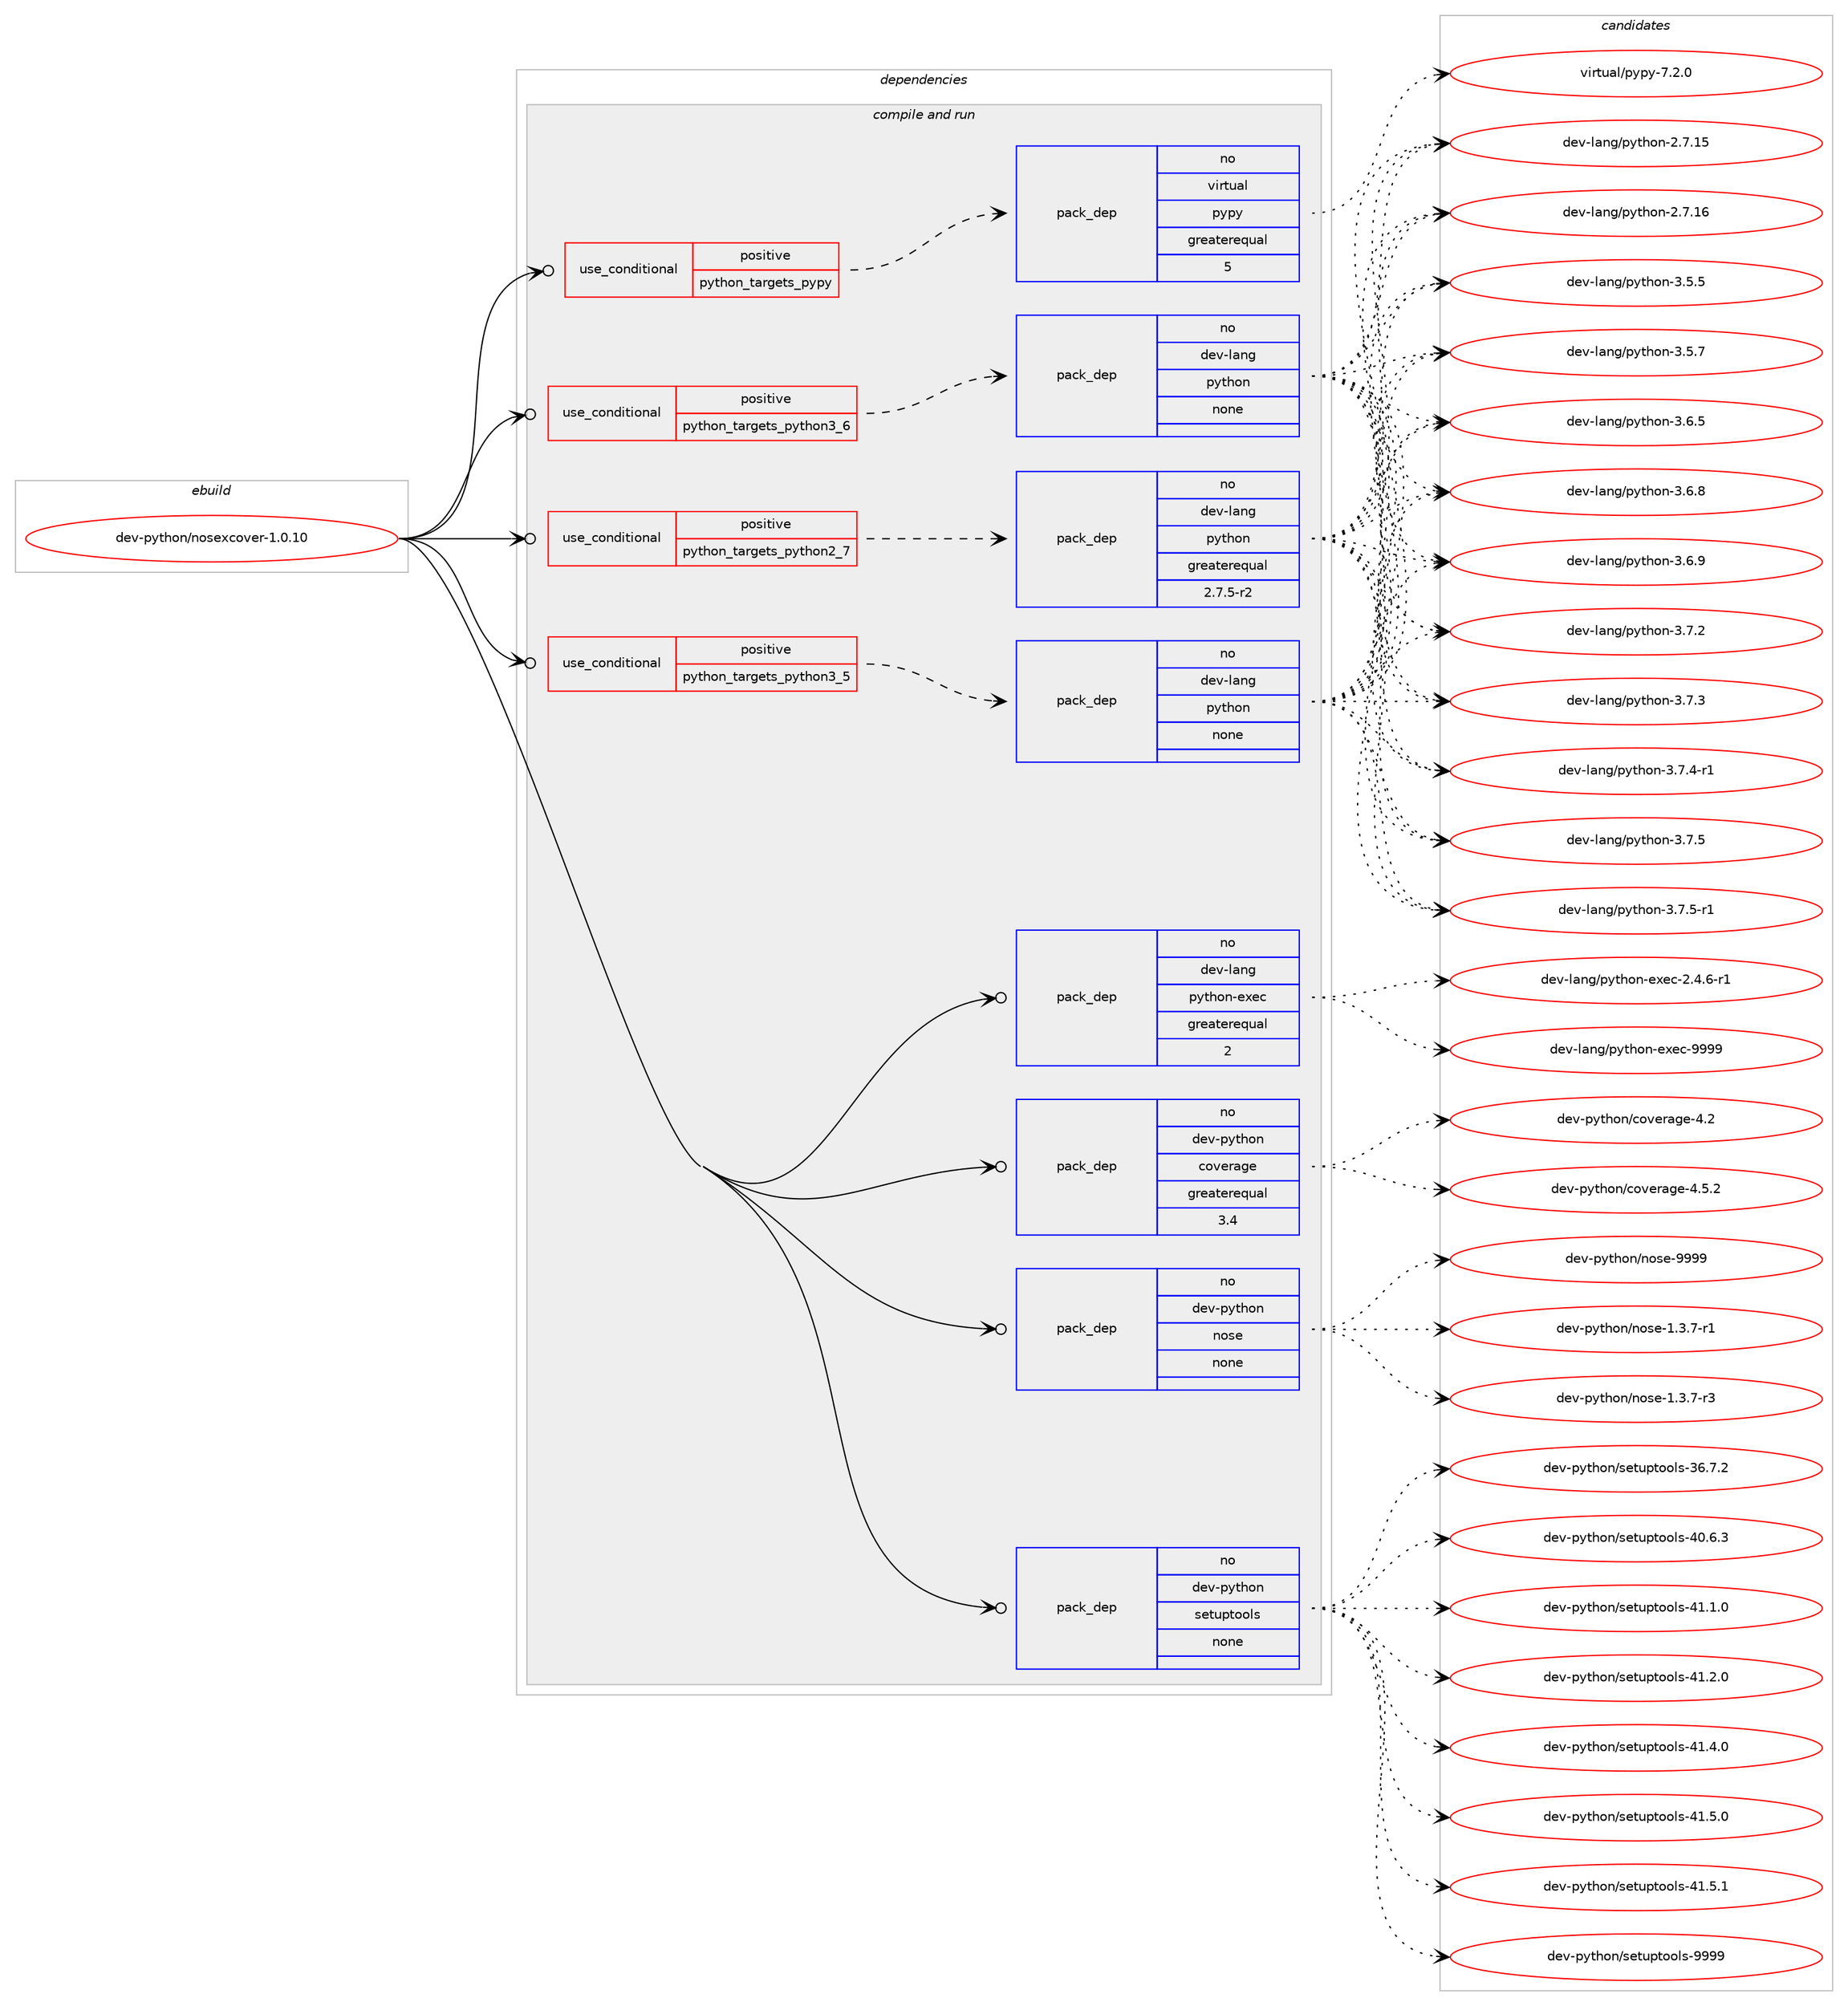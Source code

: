 digraph prolog {

# *************
# Graph options
# *************

newrank=true;
concentrate=true;
compound=true;
graph [rankdir=LR,fontname=Helvetica,fontsize=10,ranksep=1.5];#, ranksep=2.5, nodesep=0.2];
edge  [arrowhead=vee];
node  [fontname=Helvetica,fontsize=10];

# **********
# The ebuild
# **********

subgraph cluster_leftcol {
color=gray;
rank=same;
label=<<i>ebuild</i>>;
id [label="dev-python/nosexcover-1.0.10", color=red, width=4, href="../dev-python/nosexcover-1.0.10.svg"];
}

# ****************
# The dependencies
# ****************

subgraph cluster_midcol {
color=gray;
label=<<i>dependencies</i>>;
subgraph cluster_compile {
fillcolor="#eeeeee";
style=filled;
label=<<i>compile</i>>;
}
subgraph cluster_compileandrun {
fillcolor="#eeeeee";
style=filled;
label=<<i>compile and run</i>>;
subgraph cond143266 {
dependency616979 [label=<<TABLE BORDER="0" CELLBORDER="1" CELLSPACING="0" CELLPADDING="4"><TR><TD ROWSPAN="3" CELLPADDING="10">use_conditional</TD></TR><TR><TD>positive</TD></TR><TR><TD>python_targets_pypy</TD></TR></TABLE>>, shape=none, color=red];
subgraph pack461905 {
dependency616980 [label=<<TABLE BORDER="0" CELLBORDER="1" CELLSPACING="0" CELLPADDING="4" WIDTH="220"><TR><TD ROWSPAN="6" CELLPADDING="30">pack_dep</TD></TR><TR><TD WIDTH="110">no</TD></TR><TR><TD>virtual</TD></TR><TR><TD>pypy</TD></TR><TR><TD>greaterequal</TD></TR><TR><TD>5</TD></TR></TABLE>>, shape=none, color=blue];
}
dependency616979:e -> dependency616980:w [weight=20,style="dashed",arrowhead="vee"];
}
id:e -> dependency616979:w [weight=20,style="solid",arrowhead="odotvee"];
subgraph cond143267 {
dependency616981 [label=<<TABLE BORDER="0" CELLBORDER="1" CELLSPACING="0" CELLPADDING="4"><TR><TD ROWSPAN="3" CELLPADDING="10">use_conditional</TD></TR><TR><TD>positive</TD></TR><TR><TD>python_targets_python2_7</TD></TR></TABLE>>, shape=none, color=red];
subgraph pack461906 {
dependency616982 [label=<<TABLE BORDER="0" CELLBORDER="1" CELLSPACING="0" CELLPADDING="4" WIDTH="220"><TR><TD ROWSPAN="6" CELLPADDING="30">pack_dep</TD></TR><TR><TD WIDTH="110">no</TD></TR><TR><TD>dev-lang</TD></TR><TR><TD>python</TD></TR><TR><TD>greaterequal</TD></TR><TR><TD>2.7.5-r2</TD></TR></TABLE>>, shape=none, color=blue];
}
dependency616981:e -> dependency616982:w [weight=20,style="dashed",arrowhead="vee"];
}
id:e -> dependency616981:w [weight=20,style="solid",arrowhead="odotvee"];
subgraph cond143268 {
dependency616983 [label=<<TABLE BORDER="0" CELLBORDER="1" CELLSPACING="0" CELLPADDING="4"><TR><TD ROWSPAN="3" CELLPADDING="10">use_conditional</TD></TR><TR><TD>positive</TD></TR><TR><TD>python_targets_python3_5</TD></TR></TABLE>>, shape=none, color=red];
subgraph pack461907 {
dependency616984 [label=<<TABLE BORDER="0" CELLBORDER="1" CELLSPACING="0" CELLPADDING="4" WIDTH="220"><TR><TD ROWSPAN="6" CELLPADDING="30">pack_dep</TD></TR><TR><TD WIDTH="110">no</TD></TR><TR><TD>dev-lang</TD></TR><TR><TD>python</TD></TR><TR><TD>none</TD></TR><TR><TD></TD></TR></TABLE>>, shape=none, color=blue];
}
dependency616983:e -> dependency616984:w [weight=20,style="dashed",arrowhead="vee"];
}
id:e -> dependency616983:w [weight=20,style="solid",arrowhead="odotvee"];
subgraph cond143269 {
dependency616985 [label=<<TABLE BORDER="0" CELLBORDER="1" CELLSPACING="0" CELLPADDING="4"><TR><TD ROWSPAN="3" CELLPADDING="10">use_conditional</TD></TR><TR><TD>positive</TD></TR><TR><TD>python_targets_python3_6</TD></TR></TABLE>>, shape=none, color=red];
subgraph pack461908 {
dependency616986 [label=<<TABLE BORDER="0" CELLBORDER="1" CELLSPACING="0" CELLPADDING="4" WIDTH="220"><TR><TD ROWSPAN="6" CELLPADDING="30">pack_dep</TD></TR><TR><TD WIDTH="110">no</TD></TR><TR><TD>dev-lang</TD></TR><TR><TD>python</TD></TR><TR><TD>none</TD></TR><TR><TD></TD></TR></TABLE>>, shape=none, color=blue];
}
dependency616985:e -> dependency616986:w [weight=20,style="dashed",arrowhead="vee"];
}
id:e -> dependency616985:w [weight=20,style="solid",arrowhead="odotvee"];
subgraph pack461909 {
dependency616987 [label=<<TABLE BORDER="0" CELLBORDER="1" CELLSPACING="0" CELLPADDING="4" WIDTH="220"><TR><TD ROWSPAN="6" CELLPADDING="30">pack_dep</TD></TR><TR><TD WIDTH="110">no</TD></TR><TR><TD>dev-lang</TD></TR><TR><TD>python-exec</TD></TR><TR><TD>greaterequal</TD></TR><TR><TD>2</TD></TR></TABLE>>, shape=none, color=blue];
}
id:e -> dependency616987:w [weight=20,style="solid",arrowhead="odotvee"];
subgraph pack461910 {
dependency616988 [label=<<TABLE BORDER="0" CELLBORDER="1" CELLSPACING="0" CELLPADDING="4" WIDTH="220"><TR><TD ROWSPAN="6" CELLPADDING="30">pack_dep</TD></TR><TR><TD WIDTH="110">no</TD></TR><TR><TD>dev-python</TD></TR><TR><TD>coverage</TD></TR><TR><TD>greaterequal</TD></TR><TR><TD>3.4</TD></TR></TABLE>>, shape=none, color=blue];
}
id:e -> dependency616988:w [weight=20,style="solid",arrowhead="odotvee"];
subgraph pack461911 {
dependency616989 [label=<<TABLE BORDER="0" CELLBORDER="1" CELLSPACING="0" CELLPADDING="4" WIDTH="220"><TR><TD ROWSPAN="6" CELLPADDING="30">pack_dep</TD></TR><TR><TD WIDTH="110">no</TD></TR><TR><TD>dev-python</TD></TR><TR><TD>nose</TD></TR><TR><TD>none</TD></TR><TR><TD></TD></TR></TABLE>>, shape=none, color=blue];
}
id:e -> dependency616989:w [weight=20,style="solid",arrowhead="odotvee"];
subgraph pack461912 {
dependency616990 [label=<<TABLE BORDER="0" CELLBORDER="1" CELLSPACING="0" CELLPADDING="4" WIDTH="220"><TR><TD ROWSPAN="6" CELLPADDING="30">pack_dep</TD></TR><TR><TD WIDTH="110">no</TD></TR><TR><TD>dev-python</TD></TR><TR><TD>setuptools</TD></TR><TR><TD>none</TD></TR><TR><TD></TD></TR></TABLE>>, shape=none, color=blue];
}
id:e -> dependency616990:w [weight=20,style="solid",arrowhead="odotvee"];
}
subgraph cluster_run {
fillcolor="#eeeeee";
style=filled;
label=<<i>run</i>>;
}
}

# **************
# The candidates
# **************

subgraph cluster_choices {
rank=same;
color=gray;
label=<<i>candidates</i>>;

subgraph choice461905 {
color=black;
nodesep=1;
choice1181051141161179710847112121112121455546504648 [label="virtual/pypy-7.2.0", color=red, width=4,href="../virtual/pypy-7.2.0.svg"];
dependency616980:e -> choice1181051141161179710847112121112121455546504648:w [style=dotted,weight="100"];
}
subgraph choice461906 {
color=black;
nodesep=1;
choice10010111845108971101034711212111610411111045504655464953 [label="dev-lang/python-2.7.15", color=red, width=4,href="../dev-lang/python-2.7.15.svg"];
choice10010111845108971101034711212111610411111045504655464954 [label="dev-lang/python-2.7.16", color=red, width=4,href="../dev-lang/python-2.7.16.svg"];
choice100101118451089711010347112121116104111110455146534653 [label="dev-lang/python-3.5.5", color=red, width=4,href="../dev-lang/python-3.5.5.svg"];
choice100101118451089711010347112121116104111110455146534655 [label="dev-lang/python-3.5.7", color=red, width=4,href="../dev-lang/python-3.5.7.svg"];
choice100101118451089711010347112121116104111110455146544653 [label="dev-lang/python-3.6.5", color=red, width=4,href="../dev-lang/python-3.6.5.svg"];
choice100101118451089711010347112121116104111110455146544656 [label="dev-lang/python-3.6.8", color=red, width=4,href="../dev-lang/python-3.6.8.svg"];
choice100101118451089711010347112121116104111110455146544657 [label="dev-lang/python-3.6.9", color=red, width=4,href="../dev-lang/python-3.6.9.svg"];
choice100101118451089711010347112121116104111110455146554650 [label="dev-lang/python-3.7.2", color=red, width=4,href="../dev-lang/python-3.7.2.svg"];
choice100101118451089711010347112121116104111110455146554651 [label="dev-lang/python-3.7.3", color=red, width=4,href="../dev-lang/python-3.7.3.svg"];
choice1001011184510897110103471121211161041111104551465546524511449 [label="dev-lang/python-3.7.4-r1", color=red, width=4,href="../dev-lang/python-3.7.4-r1.svg"];
choice100101118451089711010347112121116104111110455146554653 [label="dev-lang/python-3.7.5", color=red, width=4,href="../dev-lang/python-3.7.5.svg"];
choice1001011184510897110103471121211161041111104551465546534511449 [label="dev-lang/python-3.7.5-r1", color=red, width=4,href="../dev-lang/python-3.7.5-r1.svg"];
dependency616982:e -> choice10010111845108971101034711212111610411111045504655464953:w [style=dotted,weight="100"];
dependency616982:e -> choice10010111845108971101034711212111610411111045504655464954:w [style=dotted,weight="100"];
dependency616982:e -> choice100101118451089711010347112121116104111110455146534653:w [style=dotted,weight="100"];
dependency616982:e -> choice100101118451089711010347112121116104111110455146534655:w [style=dotted,weight="100"];
dependency616982:e -> choice100101118451089711010347112121116104111110455146544653:w [style=dotted,weight="100"];
dependency616982:e -> choice100101118451089711010347112121116104111110455146544656:w [style=dotted,weight="100"];
dependency616982:e -> choice100101118451089711010347112121116104111110455146544657:w [style=dotted,weight="100"];
dependency616982:e -> choice100101118451089711010347112121116104111110455146554650:w [style=dotted,weight="100"];
dependency616982:e -> choice100101118451089711010347112121116104111110455146554651:w [style=dotted,weight="100"];
dependency616982:e -> choice1001011184510897110103471121211161041111104551465546524511449:w [style=dotted,weight="100"];
dependency616982:e -> choice100101118451089711010347112121116104111110455146554653:w [style=dotted,weight="100"];
dependency616982:e -> choice1001011184510897110103471121211161041111104551465546534511449:w [style=dotted,weight="100"];
}
subgraph choice461907 {
color=black;
nodesep=1;
choice10010111845108971101034711212111610411111045504655464953 [label="dev-lang/python-2.7.15", color=red, width=4,href="../dev-lang/python-2.7.15.svg"];
choice10010111845108971101034711212111610411111045504655464954 [label="dev-lang/python-2.7.16", color=red, width=4,href="../dev-lang/python-2.7.16.svg"];
choice100101118451089711010347112121116104111110455146534653 [label="dev-lang/python-3.5.5", color=red, width=4,href="../dev-lang/python-3.5.5.svg"];
choice100101118451089711010347112121116104111110455146534655 [label="dev-lang/python-3.5.7", color=red, width=4,href="../dev-lang/python-3.5.7.svg"];
choice100101118451089711010347112121116104111110455146544653 [label="dev-lang/python-3.6.5", color=red, width=4,href="../dev-lang/python-3.6.5.svg"];
choice100101118451089711010347112121116104111110455146544656 [label="dev-lang/python-3.6.8", color=red, width=4,href="../dev-lang/python-3.6.8.svg"];
choice100101118451089711010347112121116104111110455146544657 [label="dev-lang/python-3.6.9", color=red, width=4,href="../dev-lang/python-3.6.9.svg"];
choice100101118451089711010347112121116104111110455146554650 [label="dev-lang/python-3.7.2", color=red, width=4,href="../dev-lang/python-3.7.2.svg"];
choice100101118451089711010347112121116104111110455146554651 [label="dev-lang/python-3.7.3", color=red, width=4,href="../dev-lang/python-3.7.3.svg"];
choice1001011184510897110103471121211161041111104551465546524511449 [label="dev-lang/python-3.7.4-r1", color=red, width=4,href="../dev-lang/python-3.7.4-r1.svg"];
choice100101118451089711010347112121116104111110455146554653 [label="dev-lang/python-3.7.5", color=red, width=4,href="../dev-lang/python-3.7.5.svg"];
choice1001011184510897110103471121211161041111104551465546534511449 [label="dev-lang/python-3.7.5-r1", color=red, width=4,href="../dev-lang/python-3.7.5-r1.svg"];
dependency616984:e -> choice10010111845108971101034711212111610411111045504655464953:w [style=dotted,weight="100"];
dependency616984:e -> choice10010111845108971101034711212111610411111045504655464954:w [style=dotted,weight="100"];
dependency616984:e -> choice100101118451089711010347112121116104111110455146534653:w [style=dotted,weight="100"];
dependency616984:e -> choice100101118451089711010347112121116104111110455146534655:w [style=dotted,weight="100"];
dependency616984:e -> choice100101118451089711010347112121116104111110455146544653:w [style=dotted,weight="100"];
dependency616984:e -> choice100101118451089711010347112121116104111110455146544656:w [style=dotted,weight="100"];
dependency616984:e -> choice100101118451089711010347112121116104111110455146544657:w [style=dotted,weight="100"];
dependency616984:e -> choice100101118451089711010347112121116104111110455146554650:w [style=dotted,weight="100"];
dependency616984:e -> choice100101118451089711010347112121116104111110455146554651:w [style=dotted,weight="100"];
dependency616984:e -> choice1001011184510897110103471121211161041111104551465546524511449:w [style=dotted,weight="100"];
dependency616984:e -> choice100101118451089711010347112121116104111110455146554653:w [style=dotted,weight="100"];
dependency616984:e -> choice1001011184510897110103471121211161041111104551465546534511449:w [style=dotted,weight="100"];
}
subgraph choice461908 {
color=black;
nodesep=1;
choice10010111845108971101034711212111610411111045504655464953 [label="dev-lang/python-2.7.15", color=red, width=4,href="../dev-lang/python-2.7.15.svg"];
choice10010111845108971101034711212111610411111045504655464954 [label="dev-lang/python-2.7.16", color=red, width=4,href="../dev-lang/python-2.7.16.svg"];
choice100101118451089711010347112121116104111110455146534653 [label="dev-lang/python-3.5.5", color=red, width=4,href="../dev-lang/python-3.5.5.svg"];
choice100101118451089711010347112121116104111110455146534655 [label="dev-lang/python-3.5.7", color=red, width=4,href="../dev-lang/python-3.5.7.svg"];
choice100101118451089711010347112121116104111110455146544653 [label="dev-lang/python-3.6.5", color=red, width=4,href="../dev-lang/python-3.6.5.svg"];
choice100101118451089711010347112121116104111110455146544656 [label="dev-lang/python-3.6.8", color=red, width=4,href="../dev-lang/python-3.6.8.svg"];
choice100101118451089711010347112121116104111110455146544657 [label="dev-lang/python-3.6.9", color=red, width=4,href="../dev-lang/python-3.6.9.svg"];
choice100101118451089711010347112121116104111110455146554650 [label="dev-lang/python-3.7.2", color=red, width=4,href="../dev-lang/python-3.7.2.svg"];
choice100101118451089711010347112121116104111110455146554651 [label="dev-lang/python-3.7.3", color=red, width=4,href="../dev-lang/python-3.7.3.svg"];
choice1001011184510897110103471121211161041111104551465546524511449 [label="dev-lang/python-3.7.4-r1", color=red, width=4,href="../dev-lang/python-3.7.4-r1.svg"];
choice100101118451089711010347112121116104111110455146554653 [label="dev-lang/python-3.7.5", color=red, width=4,href="../dev-lang/python-3.7.5.svg"];
choice1001011184510897110103471121211161041111104551465546534511449 [label="dev-lang/python-3.7.5-r1", color=red, width=4,href="../dev-lang/python-3.7.5-r1.svg"];
dependency616986:e -> choice10010111845108971101034711212111610411111045504655464953:w [style=dotted,weight="100"];
dependency616986:e -> choice10010111845108971101034711212111610411111045504655464954:w [style=dotted,weight="100"];
dependency616986:e -> choice100101118451089711010347112121116104111110455146534653:w [style=dotted,weight="100"];
dependency616986:e -> choice100101118451089711010347112121116104111110455146534655:w [style=dotted,weight="100"];
dependency616986:e -> choice100101118451089711010347112121116104111110455146544653:w [style=dotted,weight="100"];
dependency616986:e -> choice100101118451089711010347112121116104111110455146544656:w [style=dotted,weight="100"];
dependency616986:e -> choice100101118451089711010347112121116104111110455146544657:w [style=dotted,weight="100"];
dependency616986:e -> choice100101118451089711010347112121116104111110455146554650:w [style=dotted,weight="100"];
dependency616986:e -> choice100101118451089711010347112121116104111110455146554651:w [style=dotted,weight="100"];
dependency616986:e -> choice1001011184510897110103471121211161041111104551465546524511449:w [style=dotted,weight="100"];
dependency616986:e -> choice100101118451089711010347112121116104111110455146554653:w [style=dotted,weight="100"];
dependency616986:e -> choice1001011184510897110103471121211161041111104551465546534511449:w [style=dotted,weight="100"];
}
subgraph choice461909 {
color=black;
nodesep=1;
choice10010111845108971101034711212111610411111045101120101994550465246544511449 [label="dev-lang/python-exec-2.4.6-r1", color=red, width=4,href="../dev-lang/python-exec-2.4.6-r1.svg"];
choice10010111845108971101034711212111610411111045101120101994557575757 [label="dev-lang/python-exec-9999", color=red, width=4,href="../dev-lang/python-exec-9999.svg"];
dependency616987:e -> choice10010111845108971101034711212111610411111045101120101994550465246544511449:w [style=dotted,weight="100"];
dependency616987:e -> choice10010111845108971101034711212111610411111045101120101994557575757:w [style=dotted,weight="100"];
}
subgraph choice461910 {
color=black;
nodesep=1;
choice1001011184511212111610411111047991111181011149710310145524650 [label="dev-python/coverage-4.2", color=red, width=4,href="../dev-python/coverage-4.2.svg"];
choice10010111845112121116104111110479911111810111497103101455246534650 [label="dev-python/coverage-4.5.2", color=red, width=4,href="../dev-python/coverage-4.5.2.svg"];
dependency616988:e -> choice1001011184511212111610411111047991111181011149710310145524650:w [style=dotted,weight="100"];
dependency616988:e -> choice10010111845112121116104111110479911111810111497103101455246534650:w [style=dotted,weight="100"];
}
subgraph choice461911 {
color=black;
nodesep=1;
choice10010111845112121116104111110471101111151014549465146554511449 [label="dev-python/nose-1.3.7-r1", color=red, width=4,href="../dev-python/nose-1.3.7-r1.svg"];
choice10010111845112121116104111110471101111151014549465146554511451 [label="dev-python/nose-1.3.7-r3", color=red, width=4,href="../dev-python/nose-1.3.7-r3.svg"];
choice10010111845112121116104111110471101111151014557575757 [label="dev-python/nose-9999", color=red, width=4,href="../dev-python/nose-9999.svg"];
dependency616989:e -> choice10010111845112121116104111110471101111151014549465146554511449:w [style=dotted,weight="100"];
dependency616989:e -> choice10010111845112121116104111110471101111151014549465146554511451:w [style=dotted,weight="100"];
dependency616989:e -> choice10010111845112121116104111110471101111151014557575757:w [style=dotted,weight="100"];
}
subgraph choice461912 {
color=black;
nodesep=1;
choice100101118451121211161041111104711510111611711211611111110811545515446554650 [label="dev-python/setuptools-36.7.2", color=red, width=4,href="../dev-python/setuptools-36.7.2.svg"];
choice100101118451121211161041111104711510111611711211611111110811545524846544651 [label="dev-python/setuptools-40.6.3", color=red, width=4,href="../dev-python/setuptools-40.6.3.svg"];
choice100101118451121211161041111104711510111611711211611111110811545524946494648 [label="dev-python/setuptools-41.1.0", color=red, width=4,href="../dev-python/setuptools-41.1.0.svg"];
choice100101118451121211161041111104711510111611711211611111110811545524946504648 [label="dev-python/setuptools-41.2.0", color=red, width=4,href="../dev-python/setuptools-41.2.0.svg"];
choice100101118451121211161041111104711510111611711211611111110811545524946524648 [label="dev-python/setuptools-41.4.0", color=red, width=4,href="../dev-python/setuptools-41.4.0.svg"];
choice100101118451121211161041111104711510111611711211611111110811545524946534648 [label="dev-python/setuptools-41.5.0", color=red, width=4,href="../dev-python/setuptools-41.5.0.svg"];
choice100101118451121211161041111104711510111611711211611111110811545524946534649 [label="dev-python/setuptools-41.5.1", color=red, width=4,href="../dev-python/setuptools-41.5.1.svg"];
choice10010111845112121116104111110471151011161171121161111111081154557575757 [label="dev-python/setuptools-9999", color=red, width=4,href="../dev-python/setuptools-9999.svg"];
dependency616990:e -> choice100101118451121211161041111104711510111611711211611111110811545515446554650:w [style=dotted,weight="100"];
dependency616990:e -> choice100101118451121211161041111104711510111611711211611111110811545524846544651:w [style=dotted,weight="100"];
dependency616990:e -> choice100101118451121211161041111104711510111611711211611111110811545524946494648:w [style=dotted,weight="100"];
dependency616990:e -> choice100101118451121211161041111104711510111611711211611111110811545524946504648:w [style=dotted,weight="100"];
dependency616990:e -> choice100101118451121211161041111104711510111611711211611111110811545524946524648:w [style=dotted,weight="100"];
dependency616990:e -> choice100101118451121211161041111104711510111611711211611111110811545524946534648:w [style=dotted,weight="100"];
dependency616990:e -> choice100101118451121211161041111104711510111611711211611111110811545524946534649:w [style=dotted,weight="100"];
dependency616990:e -> choice10010111845112121116104111110471151011161171121161111111081154557575757:w [style=dotted,weight="100"];
}
}

}
